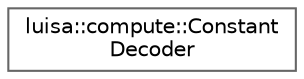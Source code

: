 digraph "类继承关系图"
{
 // LATEX_PDF_SIZE
  bgcolor="transparent";
  edge [fontname=Helvetica,fontsize=10,labelfontname=Helvetica,labelfontsize=10];
  node [fontname=Helvetica,fontsize=10,shape=box,height=0.2,width=0.4];
  rankdir="LR";
  Node0 [id="Node000000",label="luisa::compute::Constant\lDecoder",height=0.2,width=0.4,color="grey40", fillcolor="white", style="filled",URL="$classluisa_1_1compute_1_1_constant_decoder.html",tooltip=" "];
}
